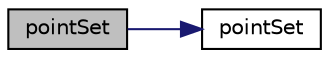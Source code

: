 digraph "pointSet"
{
  bgcolor="transparent";
  edge [fontname="Helvetica",fontsize="10",labelfontname="Helvetica",labelfontsize="10"];
  node [fontname="Helvetica",fontsize="10",shape=record];
  rankdir="LR";
  Node305 [label="pointSet",height=0.2,width=0.4,color="black", fillcolor="grey75", style="filled", fontcolor="black"];
  Node305 -> Node306 [color="midnightblue",fontsize="10",style="solid",fontname="Helvetica"];
  Node306 [label="pointSet",height=0.2,width=0.4,color="black",URL="$a26589.html#aba871bc077b1167a9efb44e36c44f178",tooltip="Construct from IOobject. "];
}
